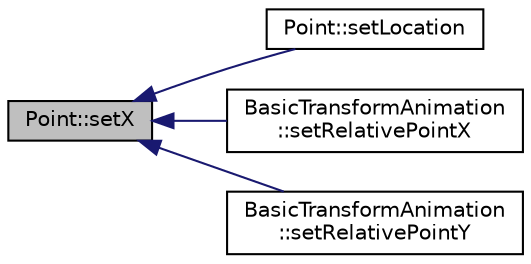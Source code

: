 digraph "Point::setX"
{
  edge [fontname="Helvetica",fontsize="10",labelfontname="Helvetica",labelfontsize="10"];
  node [fontname="Helvetica",fontsize="10",shape=record];
  rankdir="LR";
  Node1 [label="Point::setX",height=0.2,width=0.4,color="black", fillcolor="grey75", style="filled", fontcolor="black"];
  Node1 -> Node2 [dir="back",color="midnightblue",fontsize="10",style="solid",fontname="Helvetica"];
  Node2 [label="Point::setLocation",height=0.2,width=0.4,color="black", fillcolor="white", style="filled",URL="$class_point.html#a5418a52b489545313962f997336cf2f3"];
  Node1 -> Node3 [dir="back",color="midnightblue",fontsize="10",style="solid",fontname="Helvetica"];
  Node3 [label="BasicTransformAnimation\l::setRelativePointX",height=0.2,width=0.4,color="black", fillcolor="white", style="filled",URL="$class_basic_transform_animation.html#a3989a6b289f60dd868c64f3e9ea8f9a5"];
  Node1 -> Node4 [dir="back",color="midnightblue",fontsize="10",style="solid",fontname="Helvetica"];
  Node4 [label="BasicTransformAnimation\l::setRelativePointY",height=0.2,width=0.4,color="black", fillcolor="white", style="filled",URL="$class_basic_transform_animation.html#afa794d26d807dea36573ccb8accd7029"];
}
